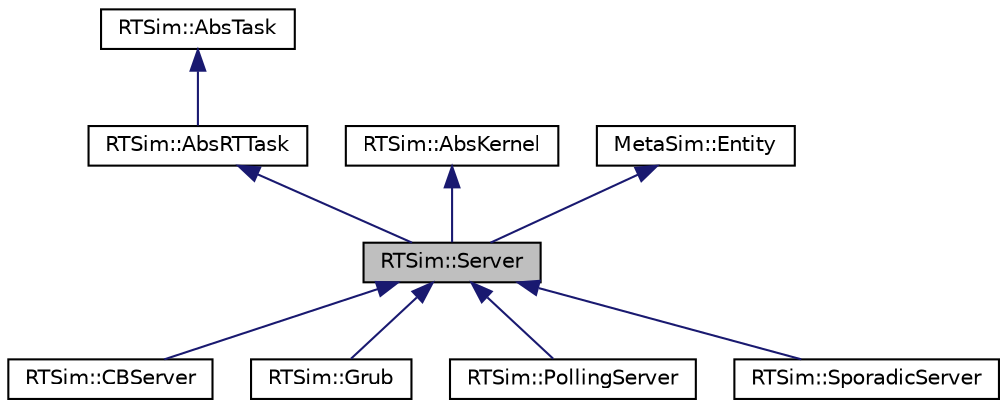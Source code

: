 digraph "RTSim::Server"
{
  edge [fontname="Helvetica",fontsize="10",labelfontname="Helvetica",labelfontsize="10"];
  node [fontname="Helvetica",fontsize="10",shape=record];
  Node0 [label="RTSim::Server",height=0.2,width=0.4,color="black", fillcolor="grey75", style="filled", fontcolor="black"];
  Node1 -> Node0 [dir="back",color="midnightblue",fontsize="10",style="solid",fontname="Helvetica"];
  Node1 [label="RTSim::AbsRTTask",height=0.2,width=0.4,color="black", fillcolor="white", style="filled",URL="$classRTSim_1_1AbsRTTask.html"];
  Node2 -> Node1 [dir="back",color="midnightblue",fontsize="10",style="solid",fontname="Helvetica"];
  Node2 [label="RTSim::AbsTask",height=0.2,width=0.4,color="black", fillcolor="white", style="filled",URL="$classRTSim_1_1AbsTask.html"];
  Node3 -> Node0 [dir="back",color="midnightblue",fontsize="10",style="solid",fontname="Helvetica"];
  Node3 [label="RTSim::AbsKernel",height=0.2,width=0.4,color="black", fillcolor="white", style="filled",URL="$classRTSim_1_1AbsKernel.html"];
  Node4 -> Node0 [dir="back",color="midnightblue",fontsize="10",style="solid",fontname="Helvetica"];
  Node4 [label="MetaSim::Entity",height=0.2,width=0.4,color="black", fillcolor="white", style="filled",URL="$classMetaSim_1_1Entity.html"];
  Node0 -> Node5 [dir="back",color="midnightblue",fontsize="10",style="solid",fontname="Helvetica"];
  Node5 [label="RTSim::CBServer",height=0.2,width=0.4,color="black", fillcolor="white", style="filled",URL="$classRTSim_1_1CBServer.html"];
  Node0 -> Node6 [dir="back",color="midnightblue",fontsize="10",style="solid",fontname="Helvetica"];
  Node6 [label="RTSim::Grub",height=0.2,width=0.4,color="black", fillcolor="white", style="filled",URL="$classRTSim_1_1Grub.html"];
  Node0 -> Node7 [dir="back",color="midnightblue",fontsize="10",style="solid",fontname="Helvetica"];
  Node7 [label="RTSim::PollingServer",height=0.2,width=0.4,color="black", fillcolor="white", style="filled",URL="$classRTSim_1_1PollingServer.html"];
  Node0 -> Node8 [dir="back",color="midnightblue",fontsize="10",style="solid",fontname="Helvetica"];
  Node8 [label="RTSim::SporadicServer",height=0.2,width=0.4,color="black", fillcolor="white", style="filled",URL="$classRTSim_1_1SporadicServer.html"];
}
